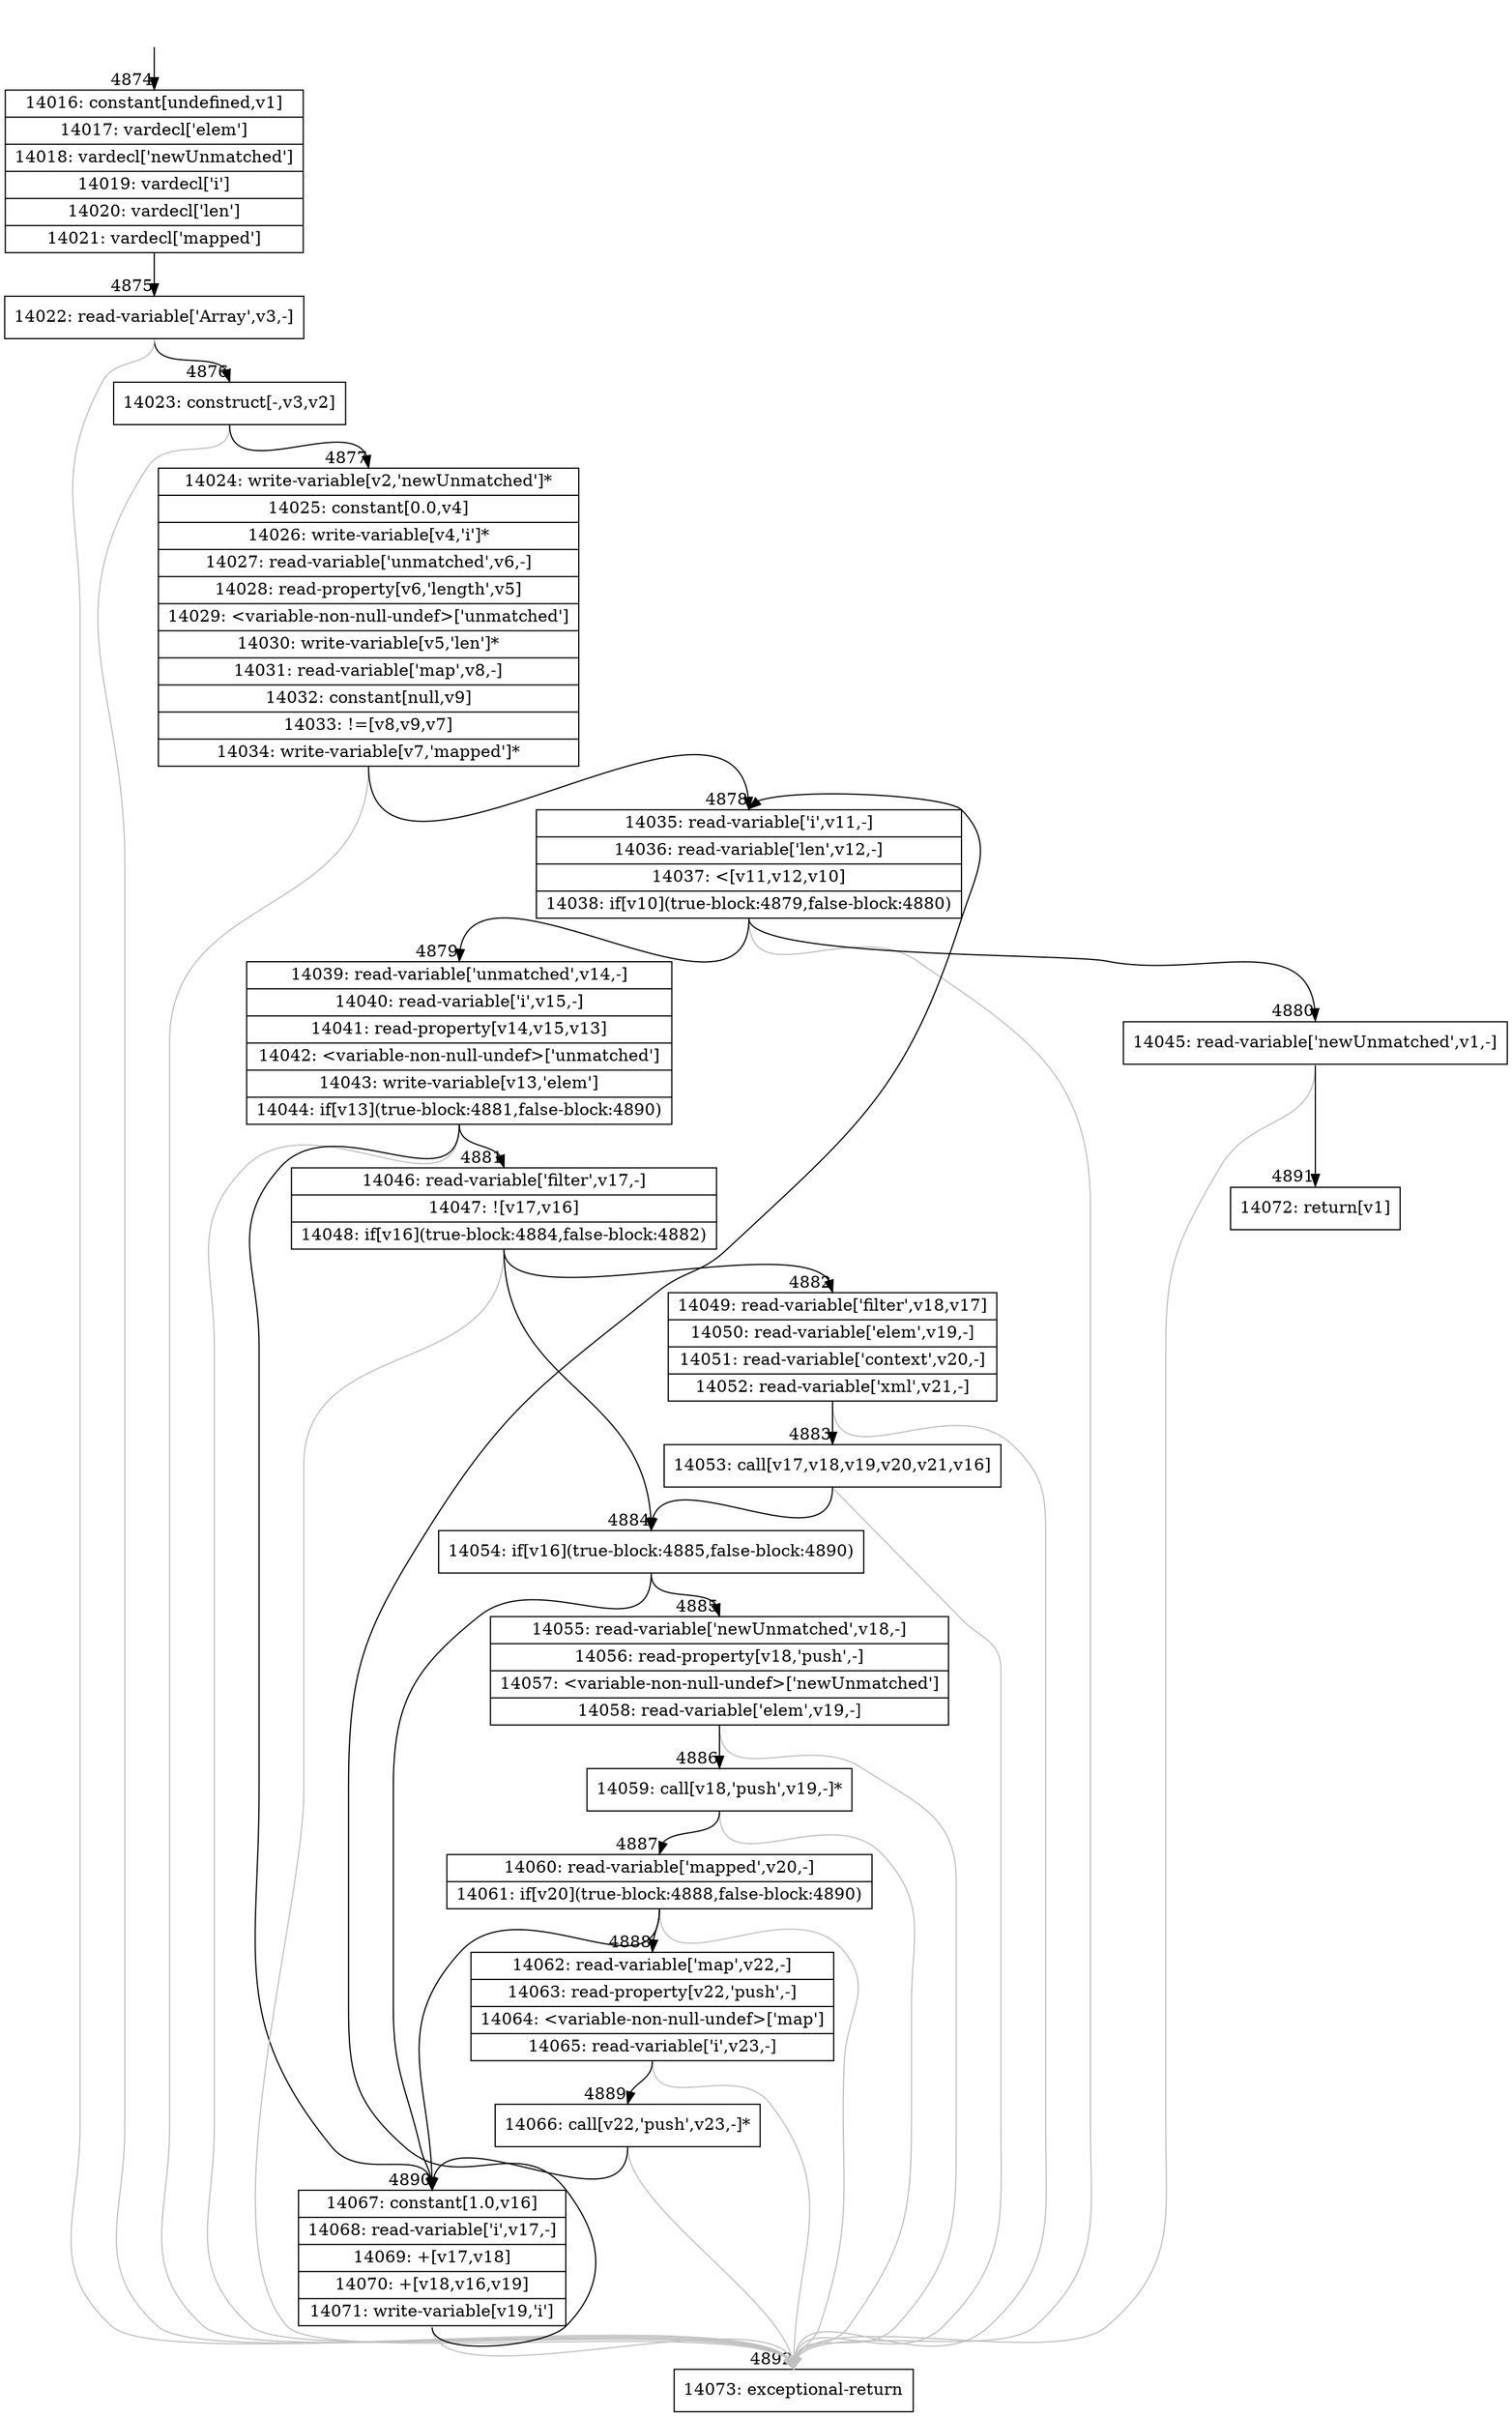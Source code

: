 digraph {
rankdir="TD"
BB_entry325[shape=none,label=""];
BB_entry325 -> BB4874 [tailport=s, headport=n, headlabel="    4874"]
BB4874 [shape=record label="{14016: constant[undefined,v1]|14017: vardecl['elem']|14018: vardecl['newUnmatched']|14019: vardecl['i']|14020: vardecl['len']|14021: vardecl['mapped']}" ] 
BB4874 -> BB4875 [tailport=s, headport=n, headlabel="      4875"]
BB4875 [shape=record label="{14022: read-variable['Array',v3,-]}" ] 
BB4875 -> BB4876 [tailport=s, headport=n, headlabel="      4876"]
BB4875 -> BB4892 [tailport=s, headport=n, color=gray, headlabel="      4892"]
BB4876 [shape=record label="{14023: construct[-,v3,v2]}" ] 
BB4876 -> BB4877 [tailport=s, headport=n, headlabel="      4877"]
BB4876 -> BB4892 [tailport=s, headport=n, color=gray]
BB4877 [shape=record label="{14024: write-variable[v2,'newUnmatched']*|14025: constant[0.0,v4]|14026: write-variable[v4,'i']*|14027: read-variable['unmatched',v6,-]|14028: read-property[v6,'length',v5]|14029: \<variable-non-null-undef\>['unmatched']|14030: write-variable[v5,'len']*|14031: read-variable['map',v8,-]|14032: constant[null,v9]|14033: !=[v8,v9,v7]|14034: write-variable[v7,'mapped']*}" ] 
BB4877 -> BB4878 [tailport=s, headport=n, headlabel="      4878"]
BB4877 -> BB4892 [tailport=s, headport=n, color=gray]
BB4878 [shape=record label="{14035: read-variable['i',v11,-]|14036: read-variable['len',v12,-]|14037: \<[v11,v12,v10]|14038: if[v10](true-block:4879,false-block:4880)}" ] 
BB4878 -> BB4879 [tailport=s, headport=n, headlabel="      4879"]
BB4878 -> BB4880 [tailport=s, headport=n, headlabel="      4880"]
BB4878 -> BB4892 [tailport=s, headport=n, color=gray]
BB4879 [shape=record label="{14039: read-variable['unmatched',v14,-]|14040: read-variable['i',v15,-]|14041: read-property[v14,v15,v13]|14042: \<variable-non-null-undef\>['unmatched']|14043: write-variable[v13,'elem']|14044: if[v13](true-block:4881,false-block:4890)}" ] 
BB4879 -> BB4881 [tailport=s, headport=n, headlabel="      4881"]
BB4879 -> BB4890 [tailport=s, headport=n, headlabel="      4890"]
BB4879 -> BB4892 [tailport=s, headport=n, color=gray]
BB4880 [shape=record label="{14045: read-variable['newUnmatched',v1,-]}" ] 
BB4880 -> BB4891 [tailport=s, headport=n, headlabel="      4891"]
BB4880 -> BB4892 [tailport=s, headport=n, color=gray]
BB4881 [shape=record label="{14046: read-variable['filter',v17,-]|14047: ![v17,v16]|14048: if[v16](true-block:4884,false-block:4882)}" ] 
BB4881 -> BB4884 [tailport=s, headport=n, headlabel="      4884"]
BB4881 -> BB4882 [tailport=s, headport=n, headlabel="      4882"]
BB4881 -> BB4892 [tailport=s, headport=n, color=gray]
BB4882 [shape=record label="{14049: read-variable['filter',v18,v17]|14050: read-variable['elem',v19,-]|14051: read-variable['context',v20,-]|14052: read-variable['xml',v21,-]}" ] 
BB4882 -> BB4883 [tailport=s, headport=n, headlabel="      4883"]
BB4882 -> BB4892 [tailport=s, headport=n, color=gray]
BB4883 [shape=record label="{14053: call[v17,v18,v19,v20,v21,v16]}" ] 
BB4883 -> BB4884 [tailport=s, headport=n]
BB4883 -> BB4892 [tailport=s, headport=n, color=gray]
BB4884 [shape=record label="{14054: if[v16](true-block:4885,false-block:4890)}" ] 
BB4884 -> BB4885 [tailport=s, headport=n, headlabel="      4885"]
BB4884 -> BB4890 [tailport=s, headport=n]
BB4885 [shape=record label="{14055: read-variable['newUnmatched',v18,-]|14056: read-property[v18,'push',-]|14057: \<variable-non-null-undef\>['newUnmatched']|14058: read-variable['elem',v19,-]}" ] 
BB4885 -> BB4886 [tailport=s, headport=n, headlabel="      4886"]
BB4885 -> BB4892 [tailport=s, headport=n, color=gray]
BB4886 [shape=record label="{14059: call[v18,'push',v19,-]*}" ] 
BB4886 -> BB4887 [tailport=s, headport=n, headlabel="      4887"]
BB4886 -> BB4892 [tailport=s, headport=n, color=gray]
BB4887 [shape=record label="{14060: read-variable['mapped',v20,-]|14061: if[v20](true-block:4888,false-block:4890)}" ] 
BB4887 -> BB4888 [tailport=s, headport=n, headlabel="      4888"]
BB4887 -> BB4890 [tailport=s, headport=n]
BB4887 -> BB4892 [tailport=s, headport=n, color=gray]
BB4888 [shape=record label="{14062: read-variable['map',v22,-]|14063: read-property[v22,'push',-]|14064: \<variable-non-null-undef\>['map']|14065: read-variable['i',v23,-]}" ] 
BB4888 -> BB4889 [tailport=s, headport=n, headlabel="      4889"]
BB4888 -> BB4892 [tailport=s, headport=n, color=gray]
BB4889 [shape=record label="{14066: call[v22,'push',v23,-]*}" ] 
BB4889 -> BB4890 [tailport=s, headport=n]
BB4889 -> BB4892 [tailport=s, headport=n, color=gray]
BB4890 [shape=record label="{14067: constant[1.0,v16]|14068: read-variable['i',v17,-]|14069: +[v17,v18]|14070: +[v18,v16,v19]|14071: write-variable[v19,'i']}" ] 
BB4890 -> BB4878 [tailport=s, headport=n]
BB4890 -> BB4892 [tailport=s, headport=n, color=gray]
BB4891 [shape=record label="{14072: return[v1]}" ] 
BB4892 [shape=record label="{14073: exceptional-return}" ] 
}

